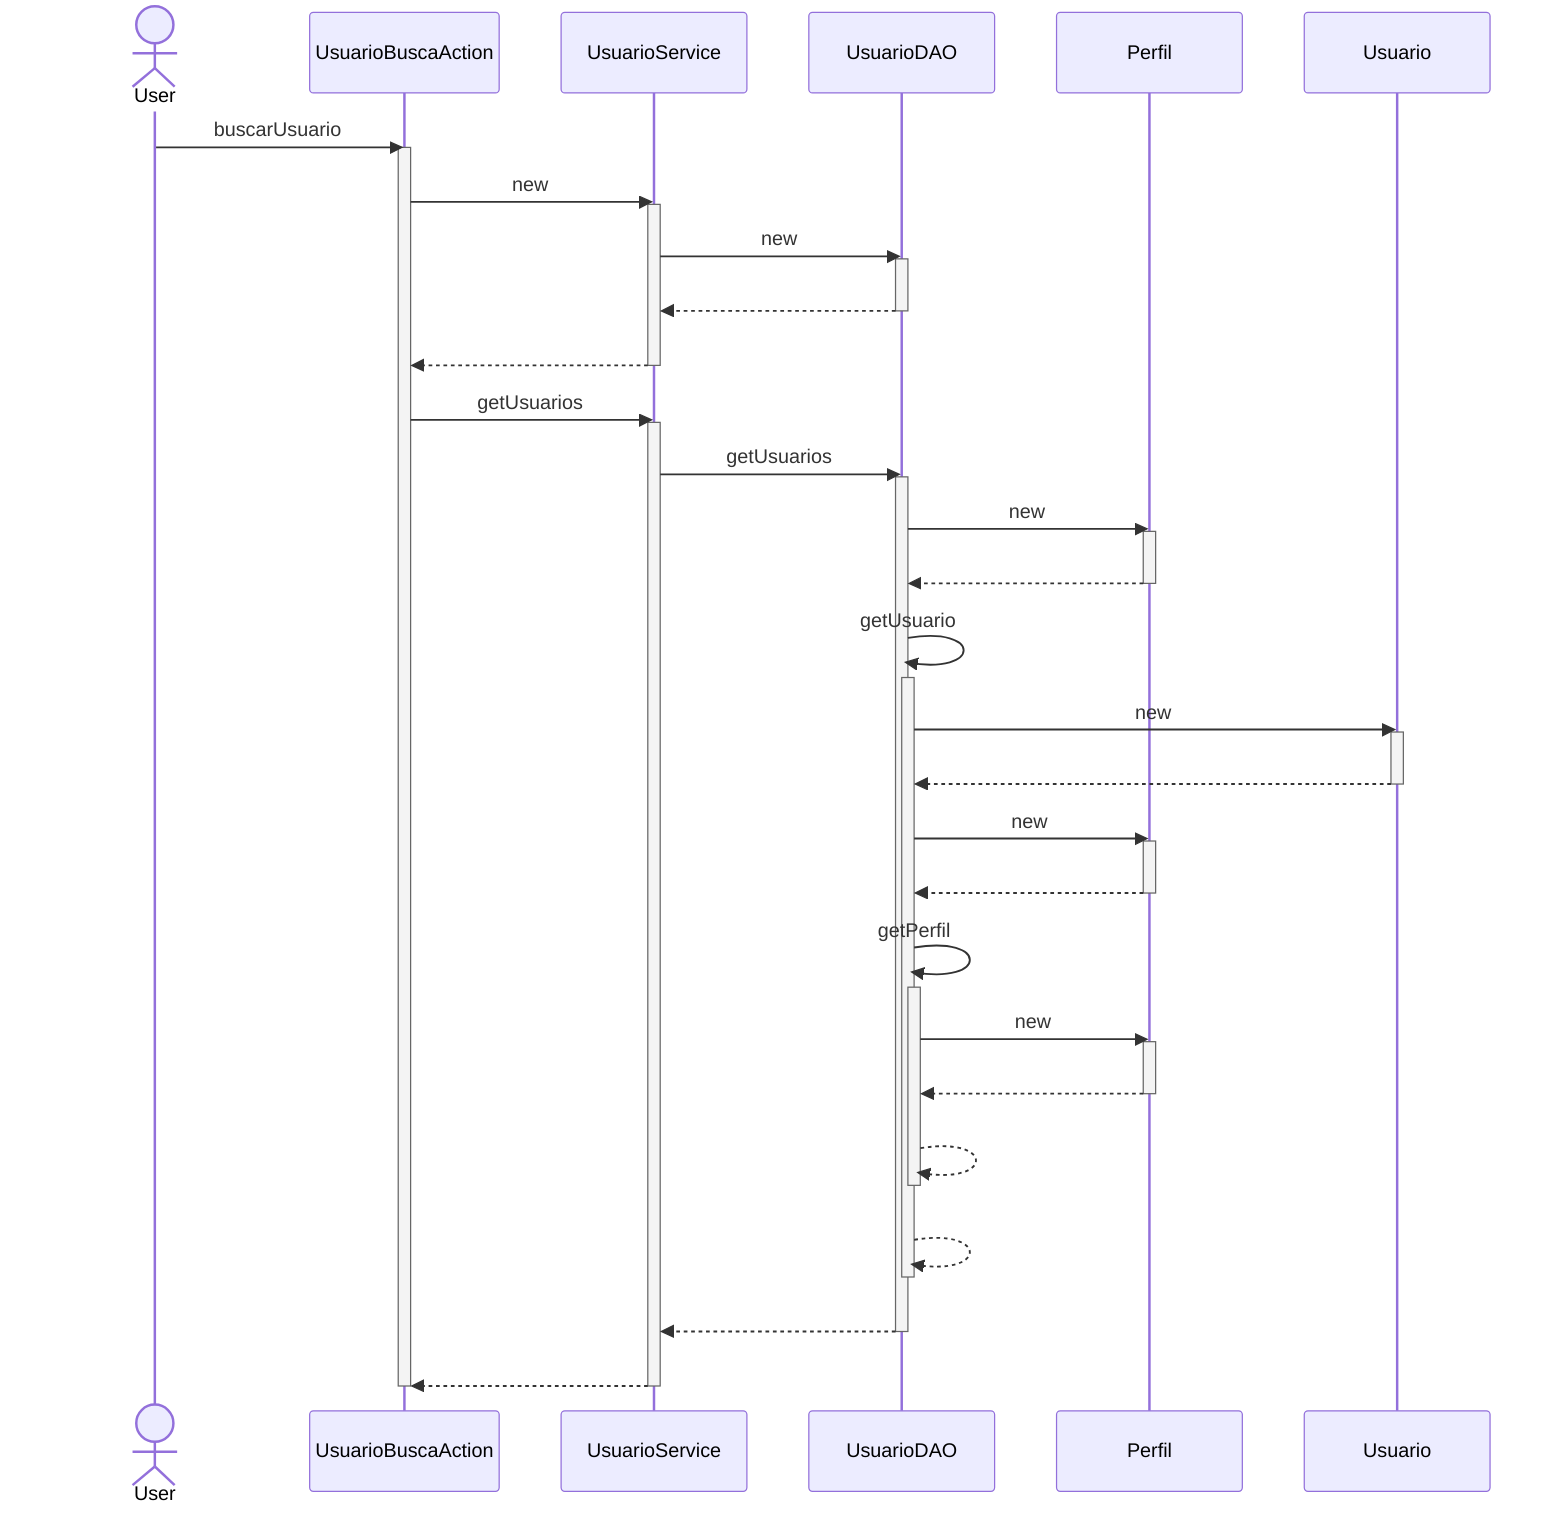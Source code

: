 sequenceDiagram
actor User
User ->> UsuarioBuscaAction : buscarUsuario
activate UsuarioBuscaAction
UsuarioBuscaAction ->> UsuarioService : new
activate UsuarioService
UsuarioService ->> UsuarioDAO : new
activate UsuarioDAO
UsuarioDAO -->> UsuarioService : #32; 
deactivate UsuarioDAO
UsuarioService -->> UsuarioBuscaAction : #32; 
deactivate UsuarioService
UsuarioBuscaAction ->> UsuarioService : getUsuarios
activate UsuarioService
UsuarioService ->> UsuarioDAO : getUsuarios
activate UsuarioDAO
UsuarioDAO ->> Perfil : new
activate Perfil
Perfil -->> UsuarioDAO : #32; 
deactivate Perfil
UsuarioDAO ->> UsuarioDAO : getUsuario
activate UsuarioDAO
UsuarioDAO ->> Usuario : new
activate Usuario
Usuario -->> UsuarioDAO : #32; 
deactivate Usuario
UsuarioDAO ->> Perfil : new
activate Perfil
Perfil -->> UsuarioDAO : #32; 
deactivate Perfil
UsuarioDAO ->> UsuarioDAO : getPerfil
activate UsuarioDAO
UsuarioDAO ->> Perfil : new
activate Perfil
Perfil -->> UsuarioDAO : #32; 
deactivate Perfil
UsuarioDAO -->> UsuarioDAO : #32; 
deactivate UsuarioDAO
UsuarioDAO -->> UsuarioDAO : #32; 
deactivate UsuarioDAO
UsuarioDAO -->> UsuarioService : #32; 
deactivate UsuarioDAO
UsuarioService -->> UsuarioBuscaAction : #32; 
deactivate UsuarioService
deactivate UsuarioBuscaAction